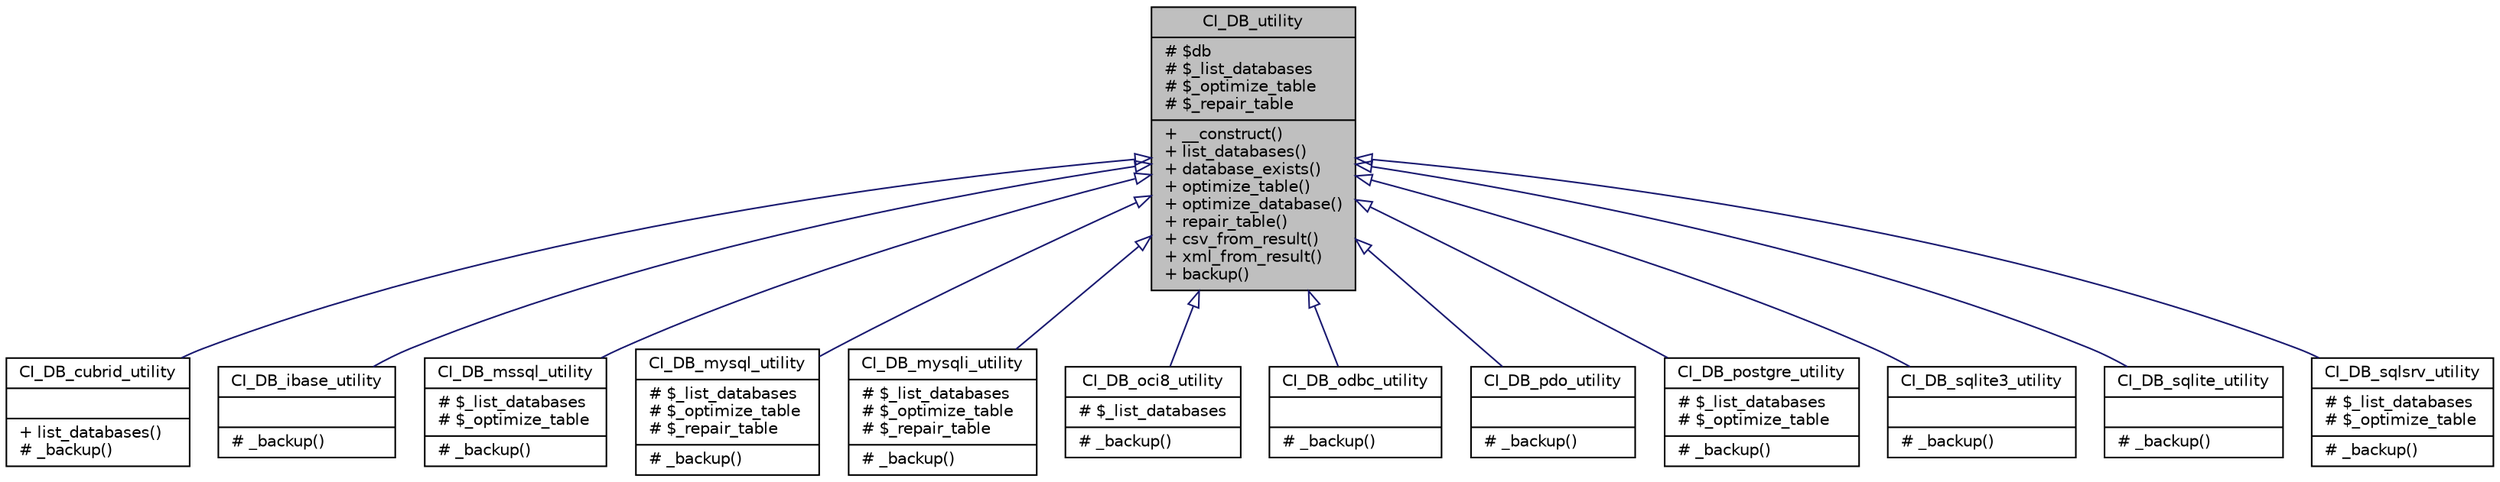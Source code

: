 digraph "CI_DB_utility"
{
 // LATEX_PDF_SIZE
  edge [fontname="Helvetica",fontsize="10",labelfontname="Helvetica",labelfontsize="10"];
  node [fontname="Helvetica",fontsize="10",shape=record];
  Node0 [label="{CI_DB_utility\n|# $db\l# $_list_databases\l# $_optimize_table\l# $_repair_table\l|+ __construct()\l+ list_databases()\l+ database_exists()\l+ optimize_table()\l+ optimize_database()\l+ repair_table()\l+ csv_from_result()\l+ xml_from_result()\l+ backup()\l}",height=0.2,width=0.4,color="black", fillcolor="grey75", style="filled", fontcolor="black",tooltip=" "];
  Node0 -> Node1 [dir="back",color="midnightblue",fontsize="10",style="solid",arrowtail="onormal",fontname="Helvetica"];
  Node1 [label="{CI_DB_cubrid_utility\n||+ list_databases()\l# _backup()\l}",height=0.2,width=0.4,color="black", fillcolor="white", style="filled",URL="$class_c_i___d_b__cubrid__utility.html",tooltip=" "];
  Node0 -> Node2 [dir="back",color="midnightblue",fontsize="10",style="solid",arrowtail="onormal",fontname="Helvetica"];
  Node2 [label="{CI_DB_ibase_utility\n||# _backup()\l}",height=0.2,width=0.4,color="black", fillcolor="white", style="filled",URL="$class_c_i___d_b__ibase__utility.html",tooltip=" "];
  Node0 -> Node3 [dir="back",color="midnightblue",fontsize="10",style="solid",arrowtail="onormal",fontname="Helvetica"];
  Node3 [label="{CI_DB_mssql_utility\n|# $_list_databases\l# $_optimize_table\l|# _backup()\l}",height=0.2,width=0.4,color="black", fillcolor="white", style="filled",URL="$class_c_i___d_b__mssql__utility.html",tooltip=" "];
  Node0 -> Node4 [dir="back",color="midnightblue",fontsize="10",style="solid",arrowtail="onormal",fontname="Helvetica"];
  Node4 [label="{CI_DB_mysql_utility\n|# $_list_databases\l# $_optimize_table\l# $_repair_table\l|# _backup()\l}",height=0.2,width=0.4,color="black", fillcolor="white", style="filled",URL="$class_c_i___d_b__mysql__utility.html",tooltip=" "];
  Node0 -> Node5 [dir="back",color="midnightblue",fontsize="10",style="solid",arrowtail="onormal",fontname="Helvetica"];
  Node5 [label="{CI_DB_mysqli_utility\n|# $_list_databases\l# $_optimize_table\l# $_repair_table\l|# _backup()\l}",height=0.2,width=0.4,color="black", fillcolor="white", style="filled",URL="$class_c_i___d_b__mysqli__utility.html",tooltip=" "];
  Node0 -> Node6 [dir="back",color="midnightblue",fontsize="10",style="solid",arrowtail="onormal",fontname="Helvetica"];
  Node6 [label="{CI_DB_oci8_utility\n|# $_list_databases\l|# _backup()\l}",height=0.2,width=0.4,color="black", fillcolor="white", style="filled",URL="$class_c_i___d_b__oci8__utility.html",tooltip=" "];
  Node0 -> Node7 [dir="back",color="midnightblue",fontsize="10",style="solid",arrowtail="onormal",fontname="Helvetica"];
  Node7 [label="{CI_DB_odbc_utility\n||# _backup()\l}",height=0.2,width=0.4,color="black", fillcolor="white", style="filled",URL="$class_c_i___d_b__odbc__utility.html",tooltip=" "];
  Node0 -> Node8 [dir="back",color="midnightblue",fontsize="10",style="solid",arrowtail="onormal",fontname="Helvetica"];
  Node8 [label="{CI_DB_pdo_utility\n||# _backup()\l}",height=0.2,width=0.4,color="black", fillcolor="white", style="filled",URL="$class_c_i___d_b__pdo__utility.html",tooltip=" "];
  Node0 -> Node9 [dir="back",color="midnightblue",fontsize="10",style="solid",arrowtail="onormal",fontname="Helvetica"];
  Node9 [label="{CI_DB_postgre_utility\n|# $_list_databases\l# $_optimize_table\l|# _backup()\l}",height=0.2,width=0.4,color="black", fillcolor="white", style="filled",URL="$class_c_i___d_b__postgre__utility.html",tooltip=" "];
  Node0 -> Node10 [dir="back",color="midnightblue",fontsize="10",style="solid",arrowtail="onormal",fontname="Helvetica"];
  Node10 [label="{CI_DB_sqlite3_utility\n||# _backup()\l}",height=0.2,width=0.4,color="black", fillcolor="white", style="filled",URL="$class_c_i___d_b__sqlite3__utility.html",tooltip=" "];
  Node0 -> Node11 [dir="back",color="midnightblue",fontsize="10",style="solid",arrowtail="onormal",fontname="Helvetica"];
  Node11 [label="{CI_DB_sqlite_utility\n||# _backup()\l}",height=0.2,width=0.4,color="black", fillcolor="white", style="filled",URL="$class_c_i___d_b__sqlite__utility.html",tooltip=" "];
  Node0 -> Node12 [dir="back",color="midnightblue",fontsize="10",style="solid",arrowtail="onormal",fontname="Helvetica"];
  Node12 [label="{CI_DB_sqlsrv_utility\n|# $_list_databases\l# $_optimize_table\l|# _backup()\l}",height=0.2,width=0.4,color="black", fillcolor="white", style="filled",URL="$class_c_i___d_b__sqlsrv__utility.html",tooltip=" "];
}
